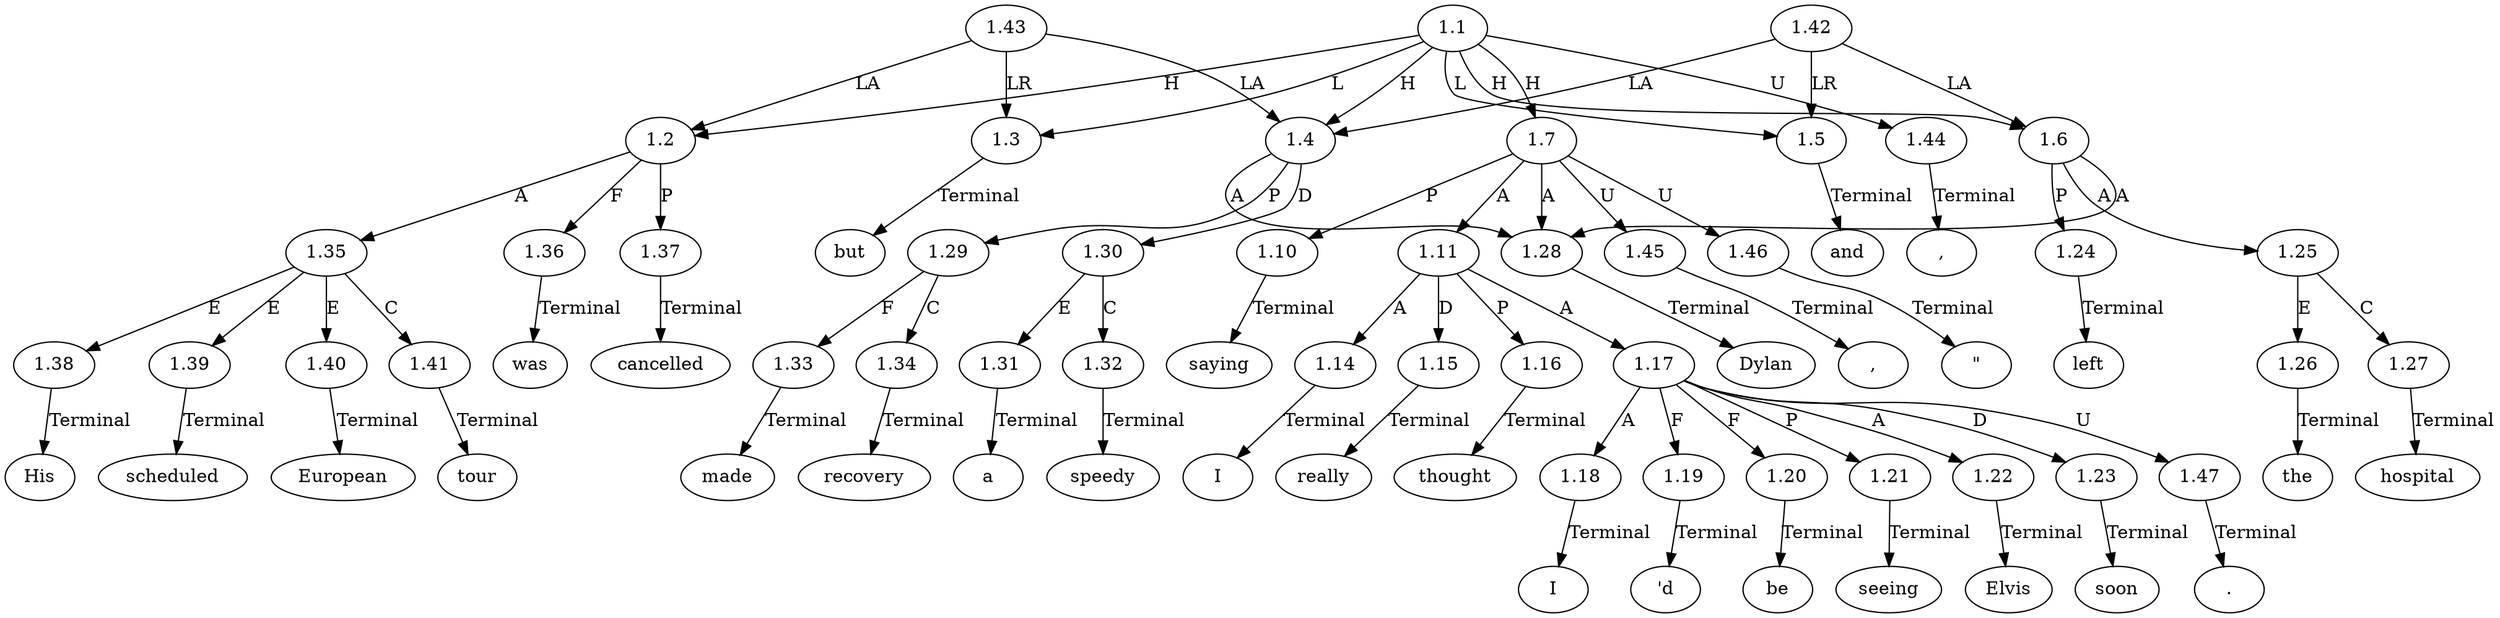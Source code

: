 // Graph
digraph {
	0.1 [label=His ordering=out]
	0.10 [label=made ordering=out]
	0.11 [label=a ordering=out]
	0.12 [label=speedy ordering=out]
	0.13 [label=recovery ordering=out]
	0.14 [label=and ordering=out]
	0.15 [label=left ordering=out]
	0.16 [label=the ordering=out]
	0.17 [label=hospital ordering=out]
	0.18 [label=saying ordering=out]
	0.19 [label="," ordering=out]
	0.2 [label=scheduled ordering=out]
	0.20 [label="\"" ordering=out]
	0.21 [label=I ordering=out]
	0.22 [label=really ordering=out]
	0.23 [label=thought ordering=out]
	0.24 [label=I ordering=out]
	0.25 [label="'d" ordering=out]
	0.26 [label=be ordering=out]
	0.27 [label=seeing ordering=out]
	0.28 [label=Elvis ordering=out]
	0.29 [label=soon ordering=out]
	0.3 [label=European ordering=out]
	0.30 [label="." ordering=out]
	0.4 [label=tour ordering=out]
	0.5 [label=was ordering=out]
	0.6 [label=cancelled ordering=out]
	0.7 [label="," ordering=out]
	0.8 [label=but ordering=out]
	0.9 [label=Dylan ordering=out]
	1.1 [label=1.1 ordering=out]
	1.2 [label=1.2 ordering=out]
	1.3 [label=1.3 ordering=out]
	1.4 [label=1.4 ordering=out]
	1.5 [label=1.5 ordering=out]
	1.6 [label=1.6 ordering=out]
	1.7 [label=1.7 ordering=out]
	1.10 [label=1.10 ordering=out]
	1.11 [label=1.11 ordering=out]
	1.14 [label=1.14 ordering=out]
	1.15 [label=1.15 ordering=out]
	1.16 [label=1.16 ordering=out]
	1.17 [label=1.17 ordering=out]
	1.18 [label=1.18 ordering=out]
	1.19 [label=1.19 ordering=out]
	1.20 [label=1.20 ordering=out]
	1.21 [label=1.21 ordering=out]
	1.22 [label=1.22 ordering=out]
	1.23 [label=1.23 ordering=out]
	1.24 [label=1.24 ordering=out]
	1.25 [label=1.25 ordering=out]
	1.26 [label=1.26 ordering=out]
	1.27 [label=1.27 ordering=out]
	1.28 [label=1.28 ordering=out]
	1.29 [label=1.29 ordering=out]
	1.30 [label=1.30 ordering=out]
	1.31 [label=1.31 ordering=out]
	1.32 [label=1.32 ordering=out]
	1.33 [label=1.33 ordering=out]
	1.34 [label=1.34 ordering=out]
	1.35 [label=1.35 ordering=out]
	1.36 [label=1.36 ordering=out]
	1.37 [label=1.37 ordering=out]
	1.38 [label=1.38 ordering=out]
	1.39 [label=1.39 ordering=out]
	1.40 [label=1.40 ordering=out]
	1.41 [label=1.41 ordering=out]
	1.42 [label=1.42 ordering=out]
	1.43 [label=1.43 ordering=out]
	1.44 [label=1.44 ordering=out]
	1.45 [label=1.45 ordering=out]
	1.46 [label=1.46 ordering=out]
	1.47 [label=1.47 ordering=out]
	1.1 -> 1.2 [label=H ordering=out]
	1.1 -> 1.3 [label=L ordering=out]
	1.1 -> 1.4 [label=H ordering=out]
	1.1 -> 1.5 [label=L ordering=out]
	1.1 -> 1.6 [label=H ordering=out]
	1.1 -> 1.7 [label=H ordering=out]
	1.1 -> 1.44 [label=U ordering=out]
	1.2 -> 1.35 [label=A ordering=out]
	1.2 -> 1.36 [label=F ordering=out]
	1.2 -> 1.37 [label=P ordering=out]
	1.3 -> 0.8 [label=Terminal ordering=out]
	1.4 -> 1.28 [label=A ordering=out]
	1.4 -> 1.29 [label=P ordering=out]
	1.4 -> 1.30 [label=D ordering=out]
	1.5 -> 0.14 [label=Terminal ordering=out]
	1.6 -> 1.24 [label=P ordering=out]
	1.6 -> 1.25 [label=A ordering=out]
	1.6 -> 1.28 [label=A ordering=out]
	1.7 -> 1.10 [label=P ordering=out]
	1.7 -> 1.11 [label=A ordering=out]
	1.7 -> 1.28 [label=A ordering=out]
	1.7 -> 1.45 [label=U ordering=out]
	1.7 -> 1.46 [label=U ordering=out]
	1.10 -> 0.18 [label=Terminal ordering=out]
	1.11 -> 1.14 [label=A ordering=out]
	1.11 -> 1.15 [label=D ordering=out]
	1.11 -> 1.16 [label=P ordering=out]
	1.11 -> 1.17 [label=A ordering=out]
	1.14 -> 0.21 [label=Terminal ordering=out]
	1.15 -> 0.22 [label=Terminal ordering=out]
	1.16 -> 0.23 [label=Terminal ordering=out]
	1.17 -> 1.18 [label=A ordering=out]
	1.17 -> 1.19 [label=F ordering=out]
	1.17 -> 1.20 [label=F ordering=out]
	1.17 -> 1.21 [label=P ordering=out]
	1.17 -> 1.22 [label=A ordering=out]
	1.17 -> 1.23 [label=D ordering=out]
	1.17 -> 1.47 [label=U ordering=out]
	1.18 -> 0.24 [label=Terminal ordering=out]
	1.19 -> 0.25 [label=Terminal ordering=out]
	1.20 -> 0.26 [label=Terminal ordering=out]
	1.21 -> 0.27 [label=Terminal ordering=out]
	1.22 -> 0.28 [label=Terminal ordering=out]
	1.23 -> 0.29 [label=Terminal ordering=out]
	1.24 -> 0.15 [label=Terminal ordering=out]
	1.25 -> 1.26 [label=E ordering=out]
	1.25 -> 1.27 [label=C ordering=out]
	1.26 -> 0.16 [label=Terminal ordering=out]
	1.27 -> 0.17 [label=Terminal ordering=out]
	1.28 -> 0.9 [label=Terminal ordering=out]
	1.29 -> 1.33 [label=F ordering=out]
	1.29 -> 1.34 [label=C ordering=out]
	1.30 -> 1.31 [label=E ordering=out]
	1.30 -> 1.32 [label=C ordering=out]
	1.31 -> 0.11 [label=Terminal ordering=out]
	1.32 -> 0.12 [label=Terminal ordering=out]
	1.33 -> 0.10 [label=Terminal ordering=out]
	1.34 -> 0.13 [label=Terminal ordering=out]
	1.35 -> 1.38 [label=E ordering=out]
	1.35 -> 1.39 [label=E ordering=out]
	1.35 -> 1.40 [label=E ordering=out]
	1.35 -> 1.41 [label=C ordering=out]
	1.36 -> 0.5 [label=Terminal ordering=out]
	1.37 -> 0.6 [label=Terminal ordering=out]
	1.38 -> 0.1 [label=Terminal ordering=out]
	1.39 -> 0.2 [label=Terminal ordering=out]
	1.40 -> 0.3 [label=Terminal ordering=out]
	1.41 -> 0.4 [label=Terminal ordering=out]
	1.42 -> 1.4 [label=LA ordering=out]
	1.42 -> 1.5 [label=LR ordering=out]
	1.42 -> 1.6 [label=LA ordering=out]
	1.43 -> 1.2 [label=LA ordering=out]
	1.43 -> 1.3 [label=LR ordering=out]
	1.43 -> 1.4 [label=LA ordering=out]
	1.44 -> 0.7 [label=Terminal ordering=out]
	1.45 -> 0.19 [label=Terminal ordering=out]
	1.46 -> 0.20 [label=Terminal ordering=out]
	1.47 -> 0.30 [label=Terminal ordering=out]
}
